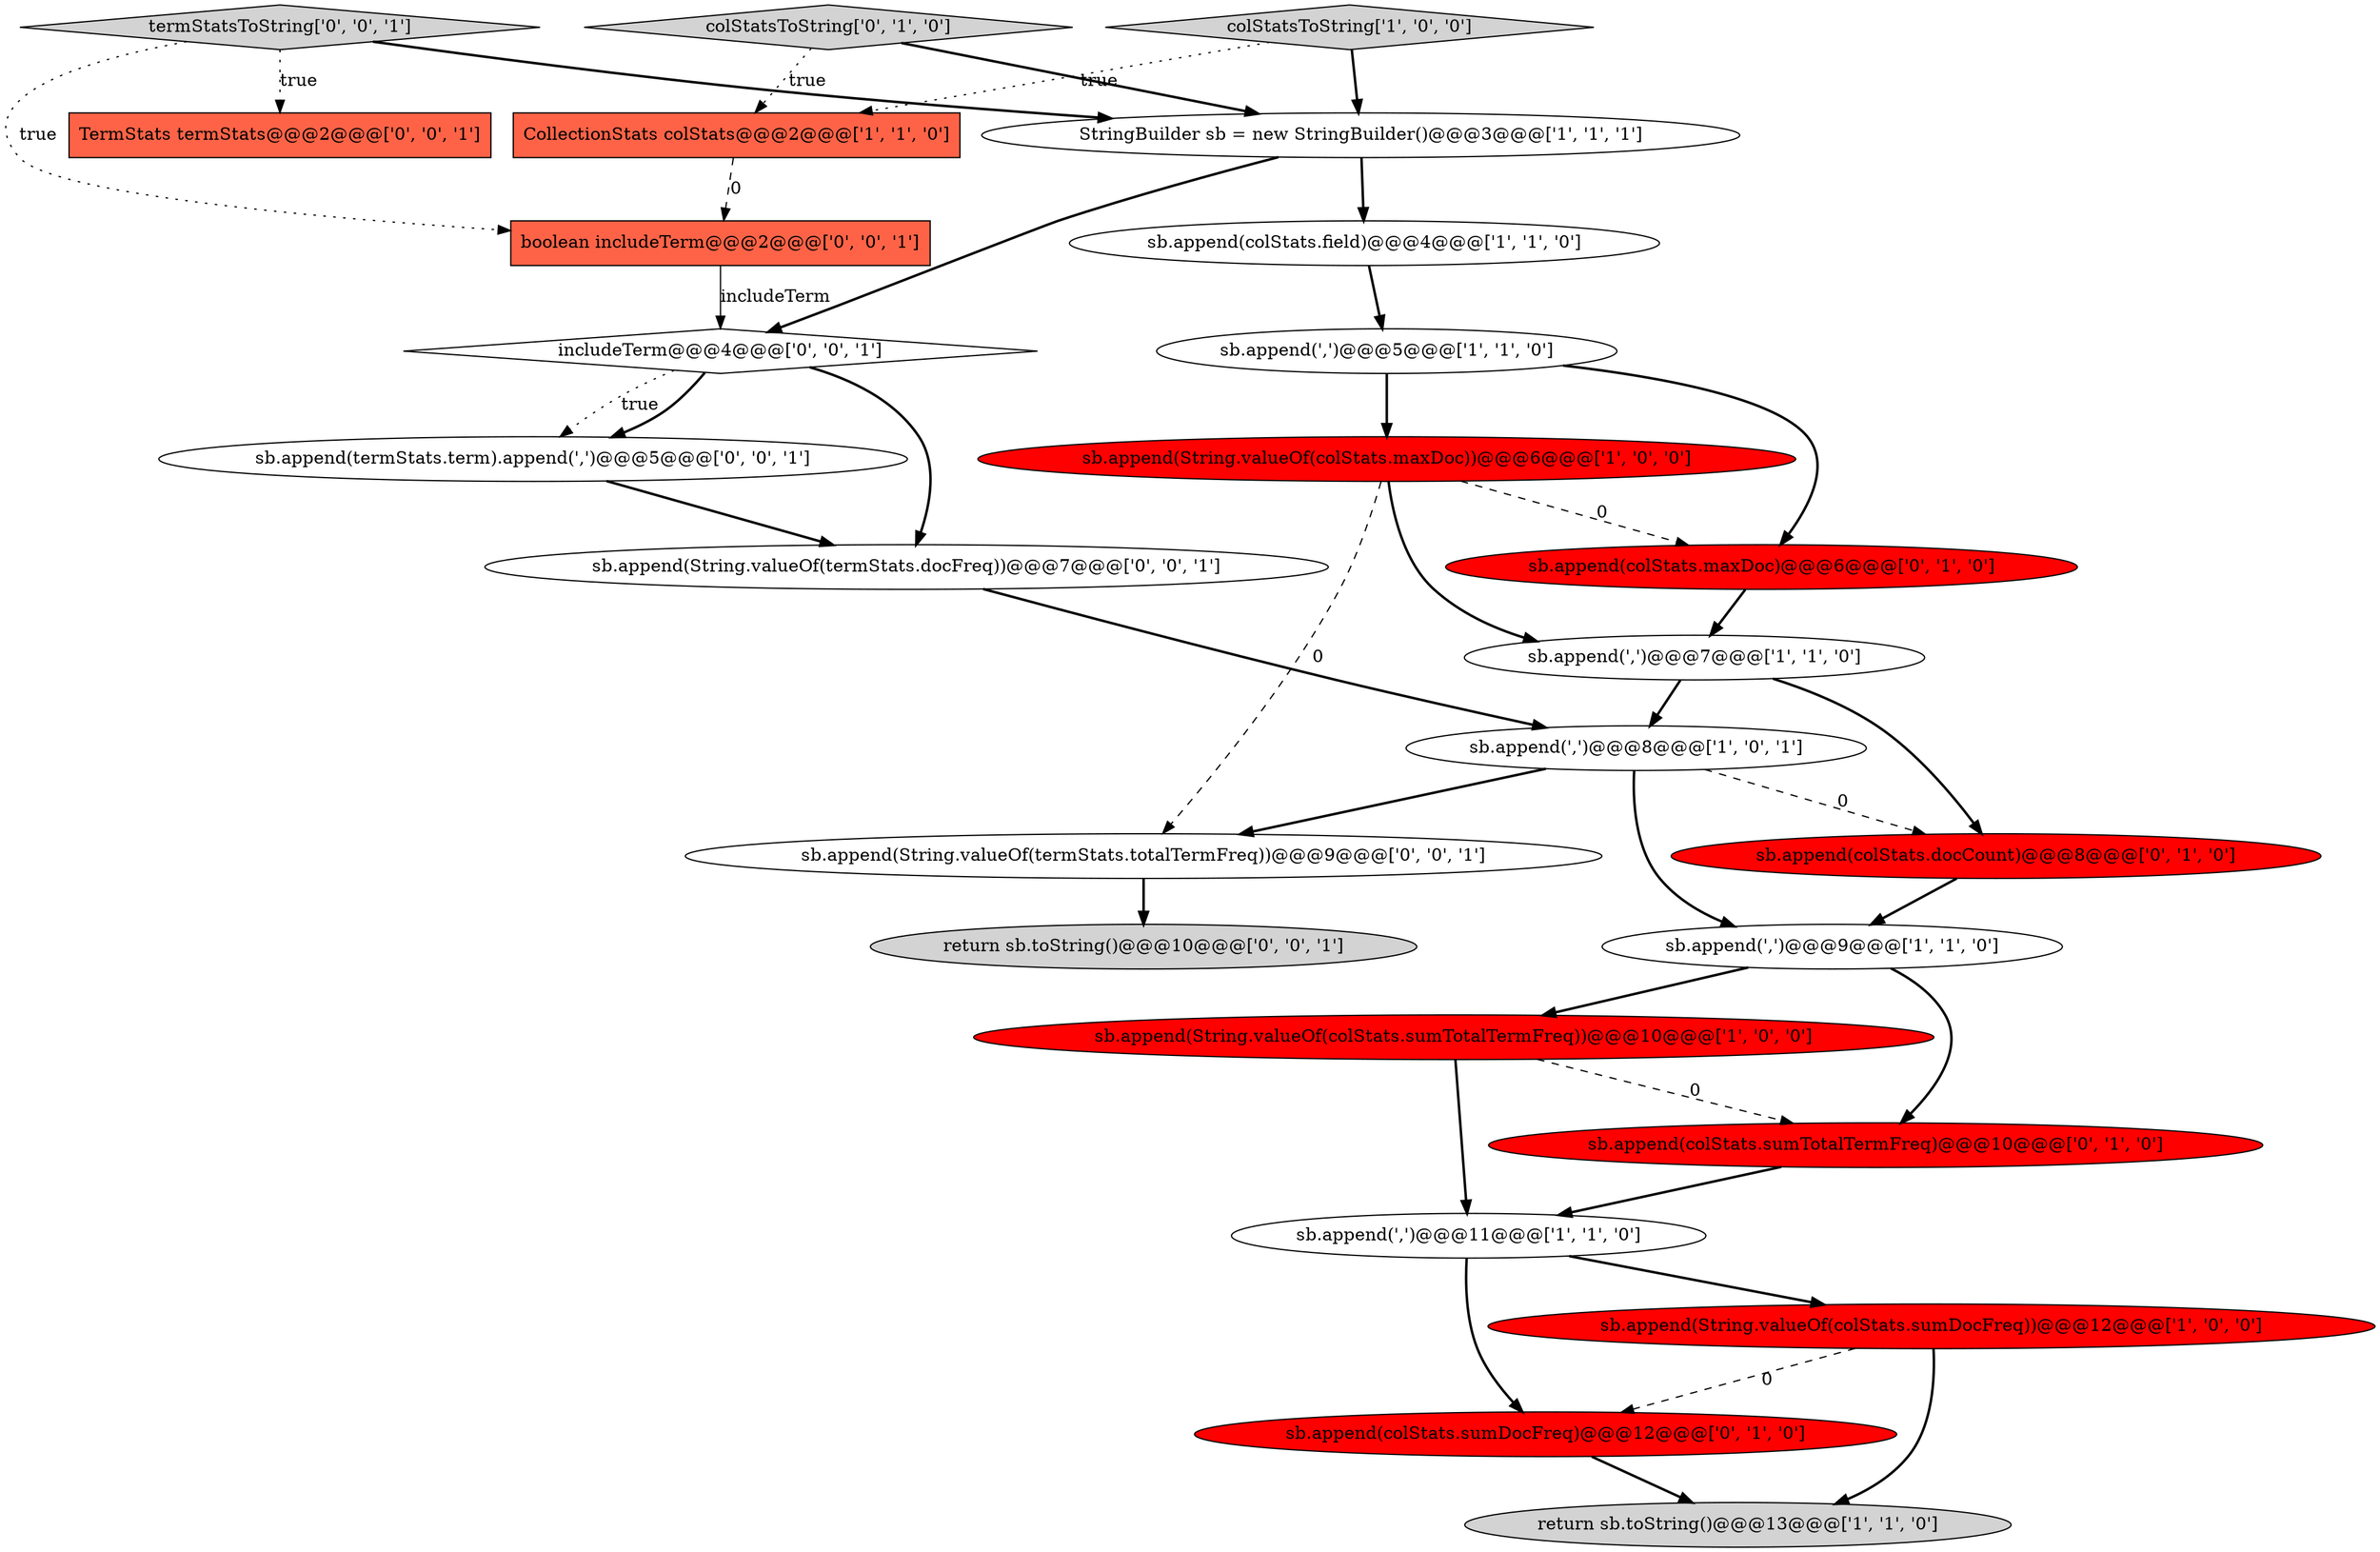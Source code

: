 digraph {
23 [style = filled, label = "sb.append(String.valueOf(termStats.docFreq))@@@7@@@['0', '0', '1']", fillcolor = white, shape = ellipse image = "AAA0AAABBB3BBB"];
13 [style = filled, label = "sb.append(colStats.docCount)@@@8@@@['0', '1', '0']", fillcolor = red, shape = ellipse image = "AAA1AAABBB2BBB"];
0 [style = filled, label = "StringBuilder sb = new StringBuilder()@@@3@@@['1', '1', '1']", fillcolor = white, shape = ellipse image = "AAA0AAABBB1BBB"];
12 [style = filled, label = "sb.append(colStats.field)@@@4@@@['1', '1', '0']", fillcolor = white, shape = ellipse image = "AAA0AAABBB1BBB"];
18 [style = filled, label = "termStatsToString['0', '0', '1']", fillcolor = lightgray, shape = diamond image = "AAA0AAABBB3BBB"];
5 [style = filled, label = "sb.append(',')@@@11@@@['1', '1', '0']", fillcolor = white, shape = ellipse image = "AAA0AAABBB1BBB"];
11 [style = filled, label = "CollectionStats colStats@@@2@@@['1', '1', '0']", fillcolor = tomato, shape = box image = "AAA0AAABBB1BBB"];
24 [style = filled, label = "boolean includeTerm@@@2@@@['0', '0', '1']", fillcolor = tomato, shape = box image = "AAA0AAABBB3BBB"];
10 [style = filled, label = "sb.append(String.valueOf(colStats.sumTotalTermFreq))@@@10@@@['1', '0', '0']", fillcolor = red, shape = ellipse image = "AAA1AAABBB1BBB"];
25 [style = filled, label = "sb.append(termStats.term).append(',')@@@5@@@['0', '0', '1']", fillcolor = white, shape = ellipse image = "AAA0AAABBB3BBB"];
20 [style = filled, label = "TermStats termStats@@@2@@@['0', '0', '1']", fillcolor = tomato, shape = box image = "AAA0AAABBB3BBB"];
17 [style = filled, label = "sb.append(colStats.sumTotalTermFreq)@@@10@@@['0', '1', '0']", fillcolor = red, shape = ellipse image = "AAA1AAABBB2BBB"];
7 [style = filled, label = "sb.append(String.valueOf(colStats.maxDoc))@@@6@@@['1', '0', '0']", fillcolor = red, shape = ellipse image = "AAA1AAABBB1BBB"];
15 [style = filled, label = "sb.append(colStats.sumDocFreq)@@@12@@@['0', '1', '0']", fillcolor = red, shape = ellipse image = "AAA1AAABBB2BBB"];
1 [style = filled, label = "sb.append(',')@@@9@@@['1', '1', '0']", fillcolor = white, shape = ellipse image = "AAA0AAABBB1BBB"];
22 [style = filled, label = "return sb.toString()@@@10@@@['0', '0', '1']", fillcolor = lightgray, shape = ellipse image = "AAA0AAABBB3BBB"];
2 [style = filled, label = "sb.append(String.valueOf(colStats.sumDocFreq))@@@12@@@['1', '0', '0']", fillcolor = red, shape = ellipse image = "AAA1AAABBB1BBB"];
8 [style = filled, label = "sb.append(',')@@@5@@@['1', '1', '0']", fillcolor = white, shape = ellipse image = "AAA0AAABBB1BBB"];
19 [style = filled, label = "includeTerm@@@4@@@['0', '0', '1']", fillcolor = white, shape = diamond image = "AAA0AAABBB3BBB"];
4 [style = filled, label = "sb.append(',')@@@8@@@['1', '0', '1']", fillcolor = white, shape = ellipse image = "AAA0AAABBB1BBB"];
3 [style = filled, label = "colStatsToString['1', '0', '0']", fillcolor = lightgray, shape = diamond image = "AAA0AAABBB1BBB"];
9 [style = filled, label = "return sb.toString()@@@13@@@['1', '1', '0']", fillcolor = lightgray, shape = ellipse image = "AAA0AAABBB1BBB"];
6 [style = filled, label = "sb.append(',')@@@7@@@['1', '1', '0']", fillcolor = white, shape = ellipse image = "AAA0AAABBB1BBB"];
21 [style = filled, label = "sb.append(String.valueOf(termStats.totalTermFreq))@@@9@@@['0', '0', '1']", fillcolor = white, shape = ellipse image = "AAA0AAABBB3BBB"];
14 [style = filled, label = "colStatsToString['0', '1', '0']", fillcolor = lightgray, shape = diamond image = "AAA0AAABBB2BBB"];
16 [style = filled, label = "sb.append(colStats.maxDoc)@@@6@@@['0', '1', '0']", fillcolor = red, shape = ellipse image = "AAA1AAABBB2BBB"];
3->11 [style = dotted, label="true"];
8->16 [style = bold, label=""];
17->5 [style = bold, label=""];
19->25 [style = dotted, label="true"];
7->21 [style = dashed, label="0"];
0->19 [style = bold, label=""];
25->23 [style = bold, label=""];
7->16 [style = dashed, label="0"];
16->6 [style = bold, label=""];
0->12 [style = bold, label=""];
18->24 [style = dotted, label="true"];
23->4 [style = bold, label=""];
4->21 [style = bold, label=""];
5->15 [style = bold, label=""];
2->9 [style = bold, label=""];
18->20 [style = dotted, label="true"];
13->1 [style = bold, label=""];
3->0 [style = bold, label=""];
8->7 [style = bold, label=""];
1->17 [style = bold, label=""];
19->25 [style = bold, label=""];
2->15 [style = dashed, label="0"];
6->4 [style = bold, label=""];
5->2 [style = bold, label=""];
10->5 [style = bold, label=""];
14->0 [style = bold, label=""];
21->22 [style = bold, label=""];
15->9 [style = bold, label=""];
12->8 [style = bold, label=""];
19->23 [style = bold, label=""];
6->13 [style = bold, label=""];
7->6 [style = bold, label=""];
11->24 [style = dashed, label="0"];
10->17 [style = dashed, label="0"];
14->11 [style = dotted, label="true"];
4->1 [style = bold, label=""];
24->19 [style = solid, label="includeTerm"];
4->13 [style = dashed, label="0"];
1->10 [style = bold, label=""];
18->0 [style = bold, label=""];
}
